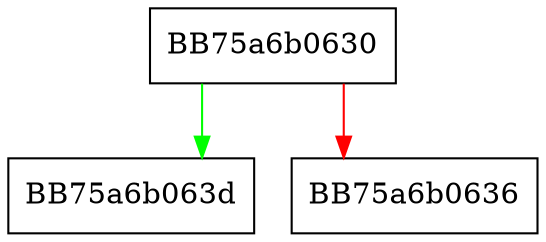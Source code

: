 digraph Seek {
  node [shape="box"];
  graph [splines=ortho];
  BB75a6b0630 -> BB75a6b063d [color="green"];
  BB75a6b0630 -> BB75a6b0636 [color="red"];
}